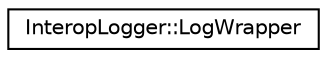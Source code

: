 digraph G
{
  edge [fontname="Helvetica",fontsize="10",labelfontname="Helvetica",labelfontsize="10"];
  node [fontname="Helvetica",fontsize="10",shape=record];
  rankdir=LR;
  Node1 [label="InteropLogger::LogWrapper",height=0.2,width=0.4,color="black", fillcolor="white", style="filled",URL="$class_interop_logger_1_1_log_wrapper.html"];
}
